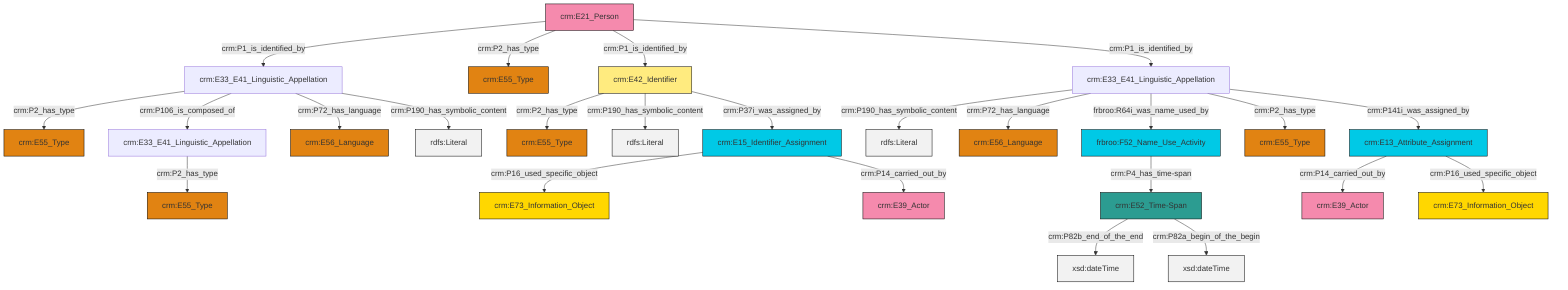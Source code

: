 graph TD
classDef Literal fill:#f2f2f2,stroke:#000000;
classDef CRM_Entity fill:#FFFFFF,stroke:#000000;
classDef Temporal_Entity fill:#00C9E6, stroke:#000000;
classDef Type fill:#E18312, stroke:#000000;
classDef Time-Span fill:#2C9C91, stroke:#000000;
classDef Appellation fill:#FFEB7F, stroke:#000000;
classDef Place fill:#008836, stroke:#000000;
classDef Persistent_Item fill:#B266B2, stroke:#000000;
classDef Conceptual_Object fill:#FFD700, stroke:#000000;
classDef Physical_Thing fill:#D2B48C, stroke:#000000;
classDef Actor fill:#f58aad, stroke:#000000;
classDef PC_Classes fill:#4ce600, stroke:#000000;
classDef Multi fill:#cccccc,stroke:#000000;

12["crm:E33_E41_Linguistic_Appellation"]:::Default -->|crm:P190_has_symbolic_content| 13[rdfs:Literal]:::Literal
16["crm:E13_Attribute_Assignment"]:::Temporal_Entity -->|crm:P14_carried_out_by| 17["crm:E39_Actor"]:::Actor
18["crm:E42_Identifier"]:::Appellation -->|crm:P2_has_type| 19["crm:E55_Type"]:::Type
12["crm:E33_E41_Linguistic_Appellation"]:::Default -->|crm:P72_has_language| 20["crm:E56_Language"]:::Type
28["crm:E21_Person"]:::Actor -->|crm:P1_is_identified_by| 4["crm:E33_E41_Linguistic_Appellation"]:::Default
0["crm:E52_Time-Span"]:::Time-Span -->|crm:P82b_end_of_the_end| 29[xsd:dateTime]:::Literal
4["crm:E33_E41_Linguistic_Appellation"]:::Default -->|crm:P2_has_type| 6["crm:E55_Type"]:::Type
14["crm:E15_Identifier_Assignment"]:::Temporal_Entity -->|crm:P16_used_specific_object| 10["crm:E73_Information_Object"]:::Conceptual_Object
4["crm:E33_E41_Linguistic_Appellation"]:::Default -->|crm:P106_is_composed_of| 26["crm:E33_E41_Linguistic_Appellation"]:::Default
4["crm:E33_E41_Linguistic_Appellation"]:::Default -->|crm:P72_has_language| 31["crm:E56_Language"]:::Type
26["crm:E33_E41_Linguistic_Appellation"]:::Default -->|crm:P2_has_type| 21["crm:E55_Type"]:::Type
34["frbroo:F52_Name_Use_Activity"]:::Temporal_Entity -->|crm:P4_has_time-span| 0["crm:E52_Time-Span"]:::Time-Span
28["crm:E21_Person"]:::Actor -->|crm:P2_has_type| 24["crm:E55_Type"]:::Type
16["crm:E13_Attribute_Assignment"]:::Temporal_Entity -->|crm:P16_used_specific_object| 8["crm:E73_Information_Object"]:::Conceptual_Object
18["crm:E42_Identifier"]:::Appellation -->|crm:P190_has_symbolic_content| 37[rdfs:Literal]:::Literal
28["crm:E21_Person"]:::Actor -->|crm:P1_is_identified_by| 18["crm:E42_Identifier"]:::Appellation
4["crm:E33_E41_Linguistic_Appellation"]:::Default -->|crm:P190_has_symbolic_content| 38[rdfs:Literal]:::Literal
0["crm:E52_Time-Span"]:::Time-Span -->|crm:P82a_begin_of_the_begin| 39[xsd:dateTime]:::Literal
18["crm:E42_Identifier"]:::Appellation -->|crm:P37i_was_assigned_by| 14["crm:E15_Identifier_Assignment"]:::Temporal_Entity
12["crm:E33_E41_Linguistic_Appellation"]:::Default -->|frbroo:R64i_was_name_used_by| 34["frbroo:F52_Name_Use_Activity"]:::Temporal_Entity
28["crm:E21_Person"]:::Actor -->|crm:P1_is_identified_by| 12["crm:E33_E41_Linguistic_Appellation"]:::Default
14["crm:E15_Identifier_Assignment"]:::Temporal_Entity -->|crm:P14_carried_out_by| 40["crm:E39_Actor"]:::Actor
12["crm:E33_E41_Linguistic_Appellation"]:::Default -->|crm:P2_has_type| 2["crm:E55_Type"]:::Type
12["crm:E33_E41_Linguistic_Appellation"]:::Default -->|crm:P141i_was_assigned_by| 16["crm:E13_Attribute_Assignment"]:::Temporal_Entity